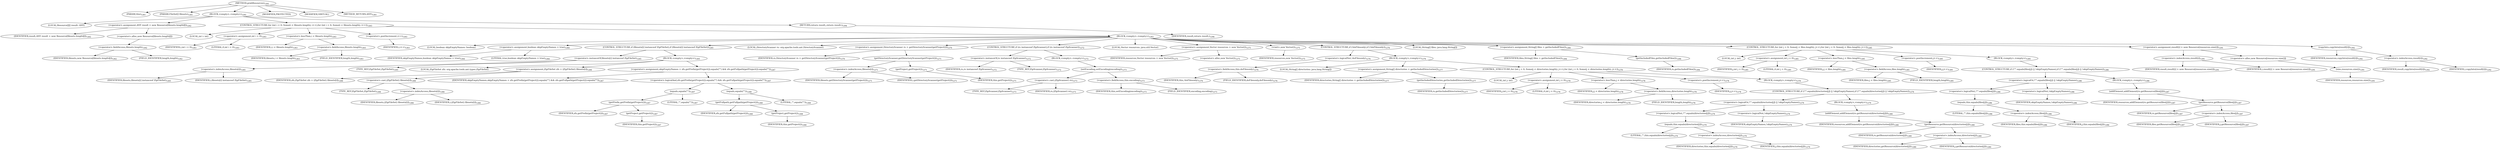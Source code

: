 digraph "grabResources" {  
"3040" [label = <(METHOD,grabResources)<SUB>1261</SUB>> ]
"126" [label = <(PARAM,this)<SUB>1261</SUB>> ]
"3041" [label = <(PARAM,FileSet[] filesets)<SUB>1261</SUB>> ]
"3042" [label = <(BLOCK,&lt;empty&gt;,&lt;empty&gt;)<SUB>1261</SUB>> ]
"3043" [label = <(LOCAL,Resource[][] result: ANY)> ]
"3044" [label = <(&lt;operator&gt;.assignment,ANY result = new Resource[filesets.length][])<SUB>1262</SUB>> ]
"3045" [label = <(IDENTIFIER,result,ANY result = new Resource[filesets.length][])<SUB>1262</SUB>> ]
"3046" [label = <(&lt;operator&gt;.alloc,new Resource[filesets.length][])> ]
"3047" [label = <(&lt;operator&gt;.fieldAccess,filesets.length)<SUB>1262</SUB>> ]
"3048" [label = <(IDENTIFIER,filesets,new Resource[filesets.length][])<SUB>1262</SUB>> ]
"3049" [label = <(FIELD_IDENTIFIER,length,length)<SUB>1262</SUB>> ]
"3050" [label = <(CONTROL_STRUCTURE,for (int i = 0; Some(i &lt; filesets.length); i++),for (int i = 0; Some(i &lt; filesets.length); i++))<SUB>1263</SUB>> ]
"3051" [label = <(LOCAL,int i: int)> ]
"3052" [label = <(&lt;operator&gt;.assignment,int i = 0)<SUB>1263</SUB>> ]
"3053" [label = <(IDENTIFIER,i,int i = 0)<SUB>1263</SUB>> ]
"3054" [label = <(LITERAL,0,int i = 0)<SUB>1263</SUB>> ]
"3055" [label = <(&lt;operator&gt;.lessThan,i &lt; filesets.length)<SUB>1263</SUB>> ]
"3056" [label = <(IDENTIFIER,i,i &lt; filesets.length)<SUB>1263</SUB>> ]
"3057" [label = <(&lt;operator&gt;.fieldAccess,filesets.length)<SUB>1263</SUB>> ]
"3058" [label = <(IDENTIFIER,filesets,i &lt; filesets.length)<SUB>1263</SUB>> ]
"3059" [label = <(FIELD_IDENTIFIER,length,length)<SUB>1263</SUB>> ]
"3060" [label = <(&lt;operator&gt;.postIncrement,i++)<SUB>1263</SUB>> ]
"3061" [label = <(IDENTIFIER,i,i++)<SUB>1263</SUB>> ]
"3062" [label = <(BLOCK,&lt;empty&gt;,&lt;empty&gt;)<SUB>1263</SUB>> ]
"3063" [label = <(LOCAL,boolean skipEmptyNames: boolean)> ]
"3064" [label = <(&lt;operator&gt;.assignment,boolean skipEmptyNames = true)<SUB>1264</SUB>> ]
"3065" [label = <(IDENTIFIER,skipEmptyNames,boolean skipEmptyNames = true)<SUB>1264</SUB>> ]
"3066" [label = <(LITERAL,true,boolean skipEmptyNames = true)<SUB>1264</SUB>> ]
"3067" [label = <(CONTROL_STRUCTURE,if (filesets[i] instanceof ZipFileSet),if (filesets[i] instanceof ZipFileSet))<SUB>1265</SUB>> ]
"3068" [label = <(&lt;operator&gt;.instanceOf,filesets[i] instanceof ZipFileSet)<SUB>1265</SUB>> ]
"3069" [label = <(&lt;operator&gt;.indexAccess,filesets[i])<SUB>1265</SUB>> ]
"3070" [label = <(IDENTIFIER,filesets,filesets[i] instanceof ZipFileSet)<SUB>1265</SUB>> ]
"3071" [label = <(IDENTIFIER,i,filesets[i] instanceof ZipFileSet)<SUB>1265</SUB>> ]
"3072" [label = <(TYPE_REF,ZipFileSet,ZipFileSet)<SUB>1265</SUB>> ]
"3073" [label = <(BLOCK,&lt;empty&gt;,&lt;empty&gt;)<SUB>1265</SUB>> ]
"3074" [label = <(LOCAL,ZipFileSet zfs: org.apache.tools.ant.types.ZipFileSet)> ]
"3075" [label = <(&lt;operator&gt;.assignment,ZipFileSet zfs = (ZipFileSet) filesets[i])<SUB>1266</SUB>> ]
"3076" [label = <(IDENTIFIER,zfs,ZipFileSet zfs = (ZipFileSet) filesets[i])<SUB>1266</SUB>> ]
"3077" [label = <(&lt;operator&gt;.cast,(ZipFileSet) filesets[i])<SUB>1266</SUB>> ]
"3078" [label = <(TYPE_REF,ZipFileSet,ZipFileSet)<SUB>1266</SUB>> ]
"3079" [label = <(&lt;operator&gt;.indexAccess,filesets[i])<SUB>1266</SUB>> ]
"3080" [label = <(IDENTIFIER,filesets,(ZipFileSet) filesets[i])<SUB>1266</SUB>> ]
"3081" [label = <(IDENTIFIER,i,(ZipFileSet) filesets[i])<SUB>1266</SUB>> ]
"3082" [label = <(&lt;operator&gt;.assignment,skipEmptyNames = zfs.getPrefix(getProject()).equals(&quot;&quot;) &amp;&amp; zfs.getFullpath(getProject()).equals(&quot;&quot;))<SUB>1267</SUB>> ]
"3083" [label = <(IDENTIFIER,skipEmptyNames,skipEmptyNames = zfs.getPrefix(getProject()).equals(&quot;&quot;) &amp;&amp; zfs.getFullpath(getProject()).equals(&quot;&quot;))<SUB>1267</SUB>> ]
"3084" [label = <(&lt;operator&gt;.logicalAnd,zfs.getPrefix(getProject()).equals(&quot;&quot;) &amp;&amp; zfs.getFullpath(getProject()).equals(&quot;&quot;))<SUB>1267</SUB>> ]
"3085" [label = <(equals,equals(&quot;&quot;))<SUB>1267</SUB>> ]
"3086" [label = <(getPrefix,getPrefix(getProject()))<SUB>1267</SUB>> ]
"3087" [label = <(IDENTIFIER,zfs,getPrefix(getProject()))<SUB>1267</SUB>> ]
"3088" [label = <(getProject,getProject())<SUB>1267</SUB>> ]
"125" [label = <(IDENTIFIER,this,getProject())<SUB>1267</SUB>> ]
"3089" [label = <(LITERAL,&quot;&quot;,equals(&quot;&quot;))<SUB>1267</SUB>> ]
"3090" [label = <(equals,equals(&quot;&quot;))<SUB>1268</SUB>> ]
"3091" [label = <(getFullpath,getFullpath(getProject()))<SUB>1268</SUB>> ]
"3092" [label = <(IDENTIFIER,zfs,getFullpath(getProject()))<SUB>1268</SUB>> ]
"3093" [label = <(getProject,getProject())<SUB>1268</SUB>> ]
"127" [label = <(IDENTIFIER,this,getProject())<SUB>1268</SUB>> ]
"3094" [label = <(LITERAL,&quot;&quot;,equals(&quot;&quot;))<SUB>1268</SUB>> ]
"3095" [label = <(LOCAL,DirectoryScanner rs: org.apache.tools.ant.DirectoryScanner)> ]
"3096" [label = <(&lt;operator&gt;.assignment,DirectoryScanner rs = getDirectoryScanner(getProject()))<SUB>1270</SUB>> ]
"3097" [label = <(IDENTIFIER,rs,DirectoryScanner rs = getDirectoryScanner(getProject()))<SUB>1270</SUB>> ]
"3098" [label = <(getDirectoryScanner,getDirectoryScanner(getProject()))<SUB>1271</SUB>> ]
"3099" [label = <(&lt;operator&gt;.indexAccess,filesets[i])<SUB>1271</SUB>> ]
"3100" [label = <(IDENTIFIER,filesets,getDirectoryScanner(getProject()))<SUB>1271</SUB>> ]
"3101" [label = <(IDENTIFIER,i,getDirectoryScanner(getProject()))<SUB>1271</SUB>> ]
"3102" [label = <(getProject,getProject())<SUB>1271</SUB>> ]
"128" [label = <(IDENTIFIER,this,getProject())<SUB>1271</SUB>> ]
"3103" [label = <(CONTROL_STRUCTURE,if (rs instanceof ZipScanner),if (rs instanceof ZipScanner))<SUB>1272</SUB>> ]
"3104" [label = <(&lt;operator&gt;.instanceOf,rs instanceof ZipScanner)<SUB>1272</SUB>> ]
"3105" [label = <(IDENTIFIER,rs,rs instanceof ZipScanner)<SUB>1272</SUB>> ]
"3106" [label = <(TYPE_REF,ZipScanner,ZipScanner)<SUB>1272</SUB>> ]
"3107" [label = <(BLOCK,&lt;empty&gt;,&lt;empty&gt;)<SUB>1272</SUB>> ]
"3108" [label = <(setEncoding,setEncoding(encoding))<SUB>1273</SUB>> ]
"3109" [label = <(&lt;operator&gt;.cast,(ZipScanner) rs)<SUB>1273</SUB>> ]
"3110" [label = <(TYPE_REF,ZipScanner,ZipScanner)<SUB>1273</SUB>> ]
"3111" [label = <(IDENTIFIER,rs,(ZipScanner) rs)<SUB>1273</SUB>> ]
"3112" [label = <(&lt;operator&gt;.fieldAccess,this.encoding)<SUB>1273</SUB>> ]
"3113" [label = <(IDENTIFIER,this,setEncoding(encoding))<SUB>1273</SUB>> ]
"3114" [label = <(FIELD_IDENTIFIER,encoding,encoding)<SUB>1273</SUB>> ]
"130" [label = <(LOCAL,Vector resources: java.util.Vector)> ]
"3115" [label = <(&lt;operator&gt;.assignment,Vector resources = new Vector())<SUB>1275</SUB>> ]
"3116" [label = <(IDENTIFIER,resources,Vector resources = new Vector())<SUB>1275</SUB>> ]
"3117" [label = <(&lt;operator&gt;.alloc,new Vector())<SUB>1275</SUB>> ]
"3118" [label = <(&lt;init&gt;,new Vector())<SUB>1275</SUB>> ]
"129" [label = <(IDENTIFIER,resources,new Vector())<SUB>1275</SUB>> ]
"3119" [label = <(CONTROL_STRUCTURE,if (!doFilesonly),if (!doFilesonly))<SUB>1276</SUB>> ]
"3120" [label = <(&lt;operator&gt;.logicalNot,!doFilesonly)<SUB>1276</SUB>> ]
"3121" [label = <(&lt;operator&gt;.fieldAccess,this.doFilesonly)<SUB>1276</SUB>> ]
"3122" [label = <(IDENTIFIER,this,!doFilesonly)<SUB>1276</SUB>> ]
"3123" [label = <(FIELD_IDENTIFIER,doFilesonly,doFilesonly)<SUB>1276</SUB>> ]
"3124" [label = <(BLOCK,&lt;empty&gt;,&lt;empty&gt;)<SUB>1276</SUB>> ]
"3125" [label = <(LOCAL,String[] directories: java.lang.String[])> ]
"3126" [label = <(&lt;operator&gt;.assignment,String[] directories = getIncludedDirectories())<SUB>1277</SUB>> ]
"3127" [label = <(IDENTIFIER,directories,String[] directories = getIncludedDirectories())<SUB>1277</SUB>> ]
"3128" [label = <(getIncludedDirectories,getIncludedDirectories())<SUB>1277</SUB>> ]
"3129" [label = <(IDENTIFIER,rs,getIncludedDirectories())<SUB>1277</SUB>> ]
"3130" [label = <(CONTROL_STRUCTURE,for (int j = 0; Some(j &lt; directories.length); j++),for (int j = 0; Some(j &lt; directories.length); j++))<SUB>1278</SUB>> ]
"3131" [label = <(LOCAL,int j: int)> ]
"3132" [label = <(&lt;operator&gt;.assignment,int j = 0)<SUB>1278</SUB>> ]
"3133" [label = <(IDENTIFIER,j,int j = 0)<SUB>1278</SUB>> ]
"3134" [label = <(LITERAL,0,int j = 0)<SUB>1278</SUB>> ]
"3135" [label = <(&lt;operator&gt;.lessThan,j &lt; directories.length)<SUB>1278</SUB>> ]
"3136" [label = <(IDENTIFIER,j,j &lt; directories.length)<SUB>1278</SUB>> ]
"3137" [label = <(&lt;operator&gt;.fieldAccess,directories.length)<SUB>1278</SUB>> ]
"3138" [label = <(IDENTIFIER,directories,j &lt; directories.length)<SUB>1278</SUB>> ]
"3139" [label = <(FIELD_IDENTIFIER,length,length)<SUB>1278</SUB>> ]
"3140" [label = <(&lt;operator&gt;.postIncrement,j++)<SUB>1278</SUB>> ]
"3141" [label = <(IDENTIFIER,j,j++)<SUB>1278</SUB>> ]
"3142" [label = <(BLOCK,&lt;empty&gt;,&lt;empty&gt;)<SUB>1278</SUB>> ]
"3143" [label = <(CONTROL_STRUCTURE,if (!&quot;&quot;.equals(directories[j]) || !skipEmptyNames),if (!&quot;&quot;.equals(directories[j]) || !skipEmptyNames))<SUB>1279</SUB>> ]
"3144" [label = <(&lt;operator&gt;.logicalOr,!&quot;&quot;.equals(directories[j]) || !skipEmptyNames)<SUB>1279</SUB>> ]
"3145" [label = <(&lt;operator&gt;.logicalNot,!&quot;&quot;.equals(directories[j]))<SUB>1279</SUB>> ]
"3146" [label = <(equals,this.equals(directories[j]))<SUB>1279</SUB>> ]
"3147" [label = <(LITERAL,&quot;&quot;,this.equals(directories[j]))<SUB>1279</SUB>> ]
"3148" [label = <(&lt;operator&gt;.indexAccess,directories[j])<SUB>1279</SUB>> ]
"3149" [label = <(IDENTIFIER,directories,this.equals(directories[j]))<SUB>1279</SUB>> ]
"3150" [label = <(IDENTIFIER,j,this.equals(directories[j]))<SUB>1279</SUB>> ]
"3151" [label = <(&lt;operator&gt;.logicalNot,!skipEmptyNames)<SUB>1279</SUB>> ]
"3152" [label = <(IDENTIFIER,skipEmptyNames,!skipEmptyNames)<SUB>1279</SUB>> ]
"3153" [label = <(BLOCK,&lt;empty&gt;,&lt;empty&gt;)<SUB>1279</SUB>> ]
"3154" [label = <(addElement,addElement(rs.getResource(directories[j])))<SUB>1280</SUB>> ]
"3155" [label = <(IDENTIFIER,resources,addElement(rs.getResource(directories[j])))<SUB>1280</SUB>> ]
"3156" [label = <(getResource,getResource(directories[j]))<SUB>1280</SUB>> ]
"3157" [label = <(IDENTIFIER,rs,getResource(directories[j]))<SUB>1280</SUB>> ]
"3158" [label = <(&lt;operator&gt;.indexAccess,directories[j])<SUB>1280</SUB>> ]
"3159" [label = <(IDENTIFIER,directories,getResource(directories[j]))<SUB>1280</SUB>> ]
"3160" [label = <(IDENTIFIER,j,getResource(directories[j]))<SUB>1280</SUB>> ]
"3161" [label = <(LOCAL,String[] files: java.lang.String[])> ]
"3162" [label = <(&lt;operator&gt;.assignment,String[] files = getIncludedFiles())<SUB>1284</SUB>> ]
"3163" [label = <(IDENTIFIER,files,String[] files = getIncludedFiles())<SUB>1284</SUB>> ]
"3164" [label = <(getIncludedFiles,getIncludedFiles())<SUB>1284</SUB>> ]
"3165" [label = <(IDENTIFIER,rs,getIncludedFiles())<SUB>1284</SUB>> ]
"3166" [label = <(CONTROL_STRUCTURE,for (int j = 0; Some(j &lt; files.length); j++),for (int j = 0; Some(j &lt; files.length); j++))<SUB>1285</SUB>> ]
"3167" [label = <(LOCAL,int j: int)> ]
"3168" [label = <(&lt;operator&gt;.assignment,int j = 0)<SUB>1285</SUB>> ]
"3169" [label = <(IDENTIFIER,j,int j = 0)<SUB>1285</SUB>> ]
"3170" [label = <(LITERAL,0,int j = 0)<SUB>1285</SUB>> ]
"3171" [label = <(&lt;operator&gt;.lessThan,j &lt; files.length)<SUB>1285</SUB>> ]
"3172" [label = <(IDENTIFIER,j,j &lt; files.length)<SUB>1285</SUB>> ]
"3173" [label = <(&lt;operator&gt;.fieldAccess,files.length)<SUB>1285</SUB>> ]
"3174" [label = <(IDENTIFIER,files,j &lt; files.length)<SUB>1285</SUB>> ]
"3175" [label = <(FIELD_IDENTIFIER,length,length)<SUB>1285</SUB>> ]
"3176" [label = <(&lt;operator&gt;.postIncrement,j++)<SUB>1285</SUB>> ]
"3177" [label = <(IDENTIFIER,j,j++)<SUB>1285</SUB>> ]
"3178" [label = <(BLOCK,&lt;empty&gt;,&lt;empty&gt;)<SUB>1285</SUB>> ]
"3179" [label = <(CONTROL_STRUCTURE,if (!&quot;&quot;.equals(files[j]) || !skipEmptyNames),if (!&quot;&quot;.equals(files[j]) || !skipEmptyNames))<SUB>1286</SUB>> ]
"3180" [label = <(&lt;operator&gt;.logicalOr,!&quot;&quot;.equals(files[j]) || !skipEmptyNames)<SUB>1286</SUB>> ]
"3181" [label = <(&lt;operator&gt;.logicalNot,!&quot;&quot;.equals(files[j]))<SUB>1286</SUB>> ]
"3182" [label = <(equals,this.equals(files[j]))<SUB>1286</SUB>> ]
"3183" [label = <(LITERAL,&quot;&quot;,this.equals(files[j]))<SUB>1286</SUB>> ]
"3184" [label = <(&lt;operator&gt;.indexAccess,files[j])<SUB>1286</SUB>> ]
"3185" [label = <(IDENTIFIER,files,this.equals(files[j]))<SUB>1286</SUB>> ]
"3186" [label = <(IDENTIFIER,j,this.equals(files[j]))<SUB>1286</SUB>> ]
"3187" [label = <(&lt;operator&gt;.logicalNot,!skipEmptyNames)<SUB>1286</SUB>> ]
"3188" [label = <(IDENTIFIER,skipEmptyNames,!skipEmptyNames)<SUB>1286</SUB>> ]
"3189" [label = <(BLOCK,&lt;empty&gt;,&lt;empty&gt;)<SUB>1286</SUB>> ]
"3190" [label = <(addElement,addElement(rs.getResource(files[j])))<SUB>1287</SUB>> ]
"3191" [label = <(IDENTIFIER,resources,addElement(rs.getResource(files[j])))<SUB>1287</SUB>> ]
"3192" [label = <(getResource,getResource(files[j]))<SUB>1287</SUB>> ]
"3193" [label = <(IDENTIFIER,rs,getResource(files[j]))<SUB>1287</SUB>> ]
"3194" [label = <(&lt;operator&gt;.indexAccess,files[j])<SUB>1287</SUB>> ]
"3195" [label = <(IDENTIFIER,files,getResource(files[j]))<SUB>1287</SUB>> ]
"3196" [label = <(IDENTIFIER,j,getResource(files[j]))<SUB>1287</SUB>> ]
"3197" [label = <(&lt;operator&gt;.assignment,result[i] = new Resource[resources.size()])<SUB>1291</SUB>> ]
"3198" [label = <(&lt;operator&gt;.indexAccess,result[i])<SUB>1291</SUB>> ]
"3199" [label = <(IDENTIFIER,result,result[i] = new Resource[resources.size()])<SUB>1291</SUB>> ]
"3200" [label = <(IDENTIFIER,i,result[i] = new Resource[resources.size()])<SUB>1291</SUB>> ]
"3201" [label = <(&lt;operator&gt;.alloc,new Resource[resources.size()])> ]
"3202" [label = <(size,resources.size())<SUB>1291</SUB>> ]
"3203" [label = <(IDENTIFIER,resources,resources.size())<SUB>1291</SUB>> ]
"3204" [label = <(copyInto,copyInto(result[i]))<SUB>1292</SUB>> ]
"3205" [label = <(IDENTIFIER,resources,copyInto(result[i]))<SUB>1292</SUB>> ]
"3206" [label = <(&lt;operator&gt;.indexAccess,result[i])<SUB>1292</SUB>> ]
"3207" [label = <(IDENTIFIER,result,copyInto(result[i]))<SUB>1292</SUB>> ]
"3208" [label = <(IDENTIFIER,i,copyInto(result[i]))<SUB>1292</SUB>> ]
"3209" [label = <(RETURN,return result;,return result;)<SUB>1294</SUB>> ]
"3210" [label = <(IDENTIFIER,result,return result;)<SUB>1294</SUB>> ]
"3211" [label = <(MODIFIER,PROTECTED)> ]
"3212" [label = <(MODIFIER,VIRTUAL)> ]
"3213" [label = <(METHOD_RETURN,ANY)<SUB>1261</SUB>> ]
  "3040" -> "126" 
  "3040" -> "3041" 
  "3040" -> "3042" 
  "3040" -> "3211" 
  "3040" -> "3212" 
  "3040" -> "3213" 
  "3042" -> "3043" 
  "3042" -> "3044" 
  "3042" -> "3050" 
  "3042" -> "3209" 
  "3044" -> "3045" 
  "3044" -> "3046" 
  "3046" -> "3047" 
  "3047" -> "3048" 
  "3047" -> "3049" 
  "3050" -> "3051" 
  "3050" -> "3052" 
  "3050" -> "3055" 
  "3050" -> "3060" 
  "3050" -> "3062" 
  "3052" -> "3053" 
  "3052" -> "3054" 
  "3055" -> "3056" 
  "3055" -> "3057" 
  "3057" -> "3058" 
  "3057" -> "3059" 
  "3060" -> "3061" 
  "3062" -> "3063" 
  "3062" -> "3064" 
  "3062" -> "3067" 
  "3062" -> "3095" 
  "3062" -> "3096" 
  "3062" -> "3103" 
  "3062" -> "130" 
  "3062" -> "3115" 
  "3062" -> "3118" 
  "3062" -> "3119" 
  "3062" -> "3161" 
  "3062" -> "3162" 
  "3062" -> "3166" 
  "3062" -> "3197" 
  "3062" -> "3204" 
  "3064" -> "3065" 
  "3064" -> "3066" 
  "3067" -> "3068" 
  "3067" -> "3073" 
  "3068" -> "3069" 
  "3068" -> "3072" 
  "3069" -> "3070" 
  "3069" -> "3071" 
  "3073" -> "3074" 
  "3073" -> "3075" 
  "3073" -> "3082" 
  "3075" -> "3076" 
  "3075" -> "3077" 
  "3077" -> "3078" 
  "3077" -> "3079" 
  "3079" -> "3080" 
  "3079" -> "3081" 
  "3082" -> "3083" 
  "3082" -> "3084" 
  "3084" -> "3085" 
  "3084" -> "3090" 
  "3085" -> "3086" 
  "3085" -> "3089" 
  "3086" -> "3087" 
  "3086" -> "3088" 
  "3088" -> "125" 
  "3090" -> "3091" 
  "3090" -> "3094" 
  "3091" -> "3092" 
  "3091" -> "3093" 
  "3093" -> "127" 
  "3096" -> "3097" 
  "3096" -> "3098" 
  "3098" -> "3099" 
  "3098" -> "3102" 
  "3099" -> "3100" 
  "3099" -> "3101" 
  "3102" -> "128" 
  "3103" -> "3104" 
  "3103" -> "3107" 
  "3104" -> "3105" 
  "3104" -> "3106" 
  "3107" -> "3108" 
  "3108" -> "3109" 
  "3108" -> "3112" 
  "3109" -> "3110" 
  "3109" -> "3111" 
  "3112" -> "3113" 
  "3112" -> "3114" 
  "3115" -> "3116" 
  "3115" -> "3117" 
  "3118" -> "129" 
  "3119" -> "3120" 
  "3119" -> "3124" 
  "3120" -> "3121" 
  "3121" -> "3122" 
  "3121" -> "3123" 
  "3124" -> "3125" 
  "3124" -> "3126" 
  "3124" -> "3130" 
  "3126" -> "3127" 
  "3126" -> "3128" 
  "3128" -> "3129" 
  "3130" -> "3131" 
  "3130" -> "3132" 
  "3130" -> "3135" 
  "3130" -> "3140" 
  "3130" -> "3142" 
  "3132" -> "3133" 
  "3132" -> "3134" 
  "3135" -> "3136" 
  "3135" -> "3137" 
  "3137" -> "3138" 
  "3137" -> "3139" 
  "3140" -> "3141" 
  "3142" -> "3143" 
  "3143" -> "3144" 
  "3143" -> "3153" 
  "3144" -> "3145" 
  "3144" -> "3151" 
  "3145" -> "3146" 
  "3146" -> "3147" 
  "3146" -> "3148" 
  "3148" -> "3149" 
  "3148" -> "3150" 
  "3151" -> "3152" 
  "3153" -> "3154" 
  "3154" -> "3155" 
  "3154" -> "3156" 
  "3156" -> "3157" 
  "3156" -> "3158" 
  "3158" -> "3159" 
  "3158" -> "3160" 
  "3162" -> "3163" 
  "3162" -> "3164" 
  "3164" -> "3165" 
  "3166" -> "3167" 
  "3166" -> "3168" 
  "3166" -> "3171" 
  "3166" -> "3176" 
  "3166" -> "3178" 
  "3168" -> "3169" 
  "3168" -> "3170" 
  "3171" -> "3172" 
  "3171" -> "3173" 
  "3173" -> "3174" 
  "3173" -> "3175" 
  "3176" -> "3177" 
  "3178" -> "3179" 
  "3179" -> "3180" 
  "3179" -> "3189" 
  "3180" -> "3181" 
  "3180" -> "3187" 
  "3181" -> "3182" 
  "3182" -> "3183" 
  "3182" -> "3184" 
  "3184" -> "3185" 
  "3184" -> "3186" 
  "3187" -> "3188" 
  "3189" -> "3190" 
  "3190" -> "3191" 
  "3190" -> "3192" 
  "3192" -> "3193" 
  "3192" -> "3194" 
  "3194" -> "3195" 
  "3194" -> "3196" 
  "3197" -> "3198" 
  "3197" -> "3201" 
  "3198" -> "3199" 
  "3198" -> "3200" 
  "3201" -> "3202" 
  "3202" -> "3203" 
  "3204" -> "3205" 
  "3204" -> "3206" 
  "3206" -> "3207" 
  "3206" -> "3208" 
  "3209" -> "3210" 
}
